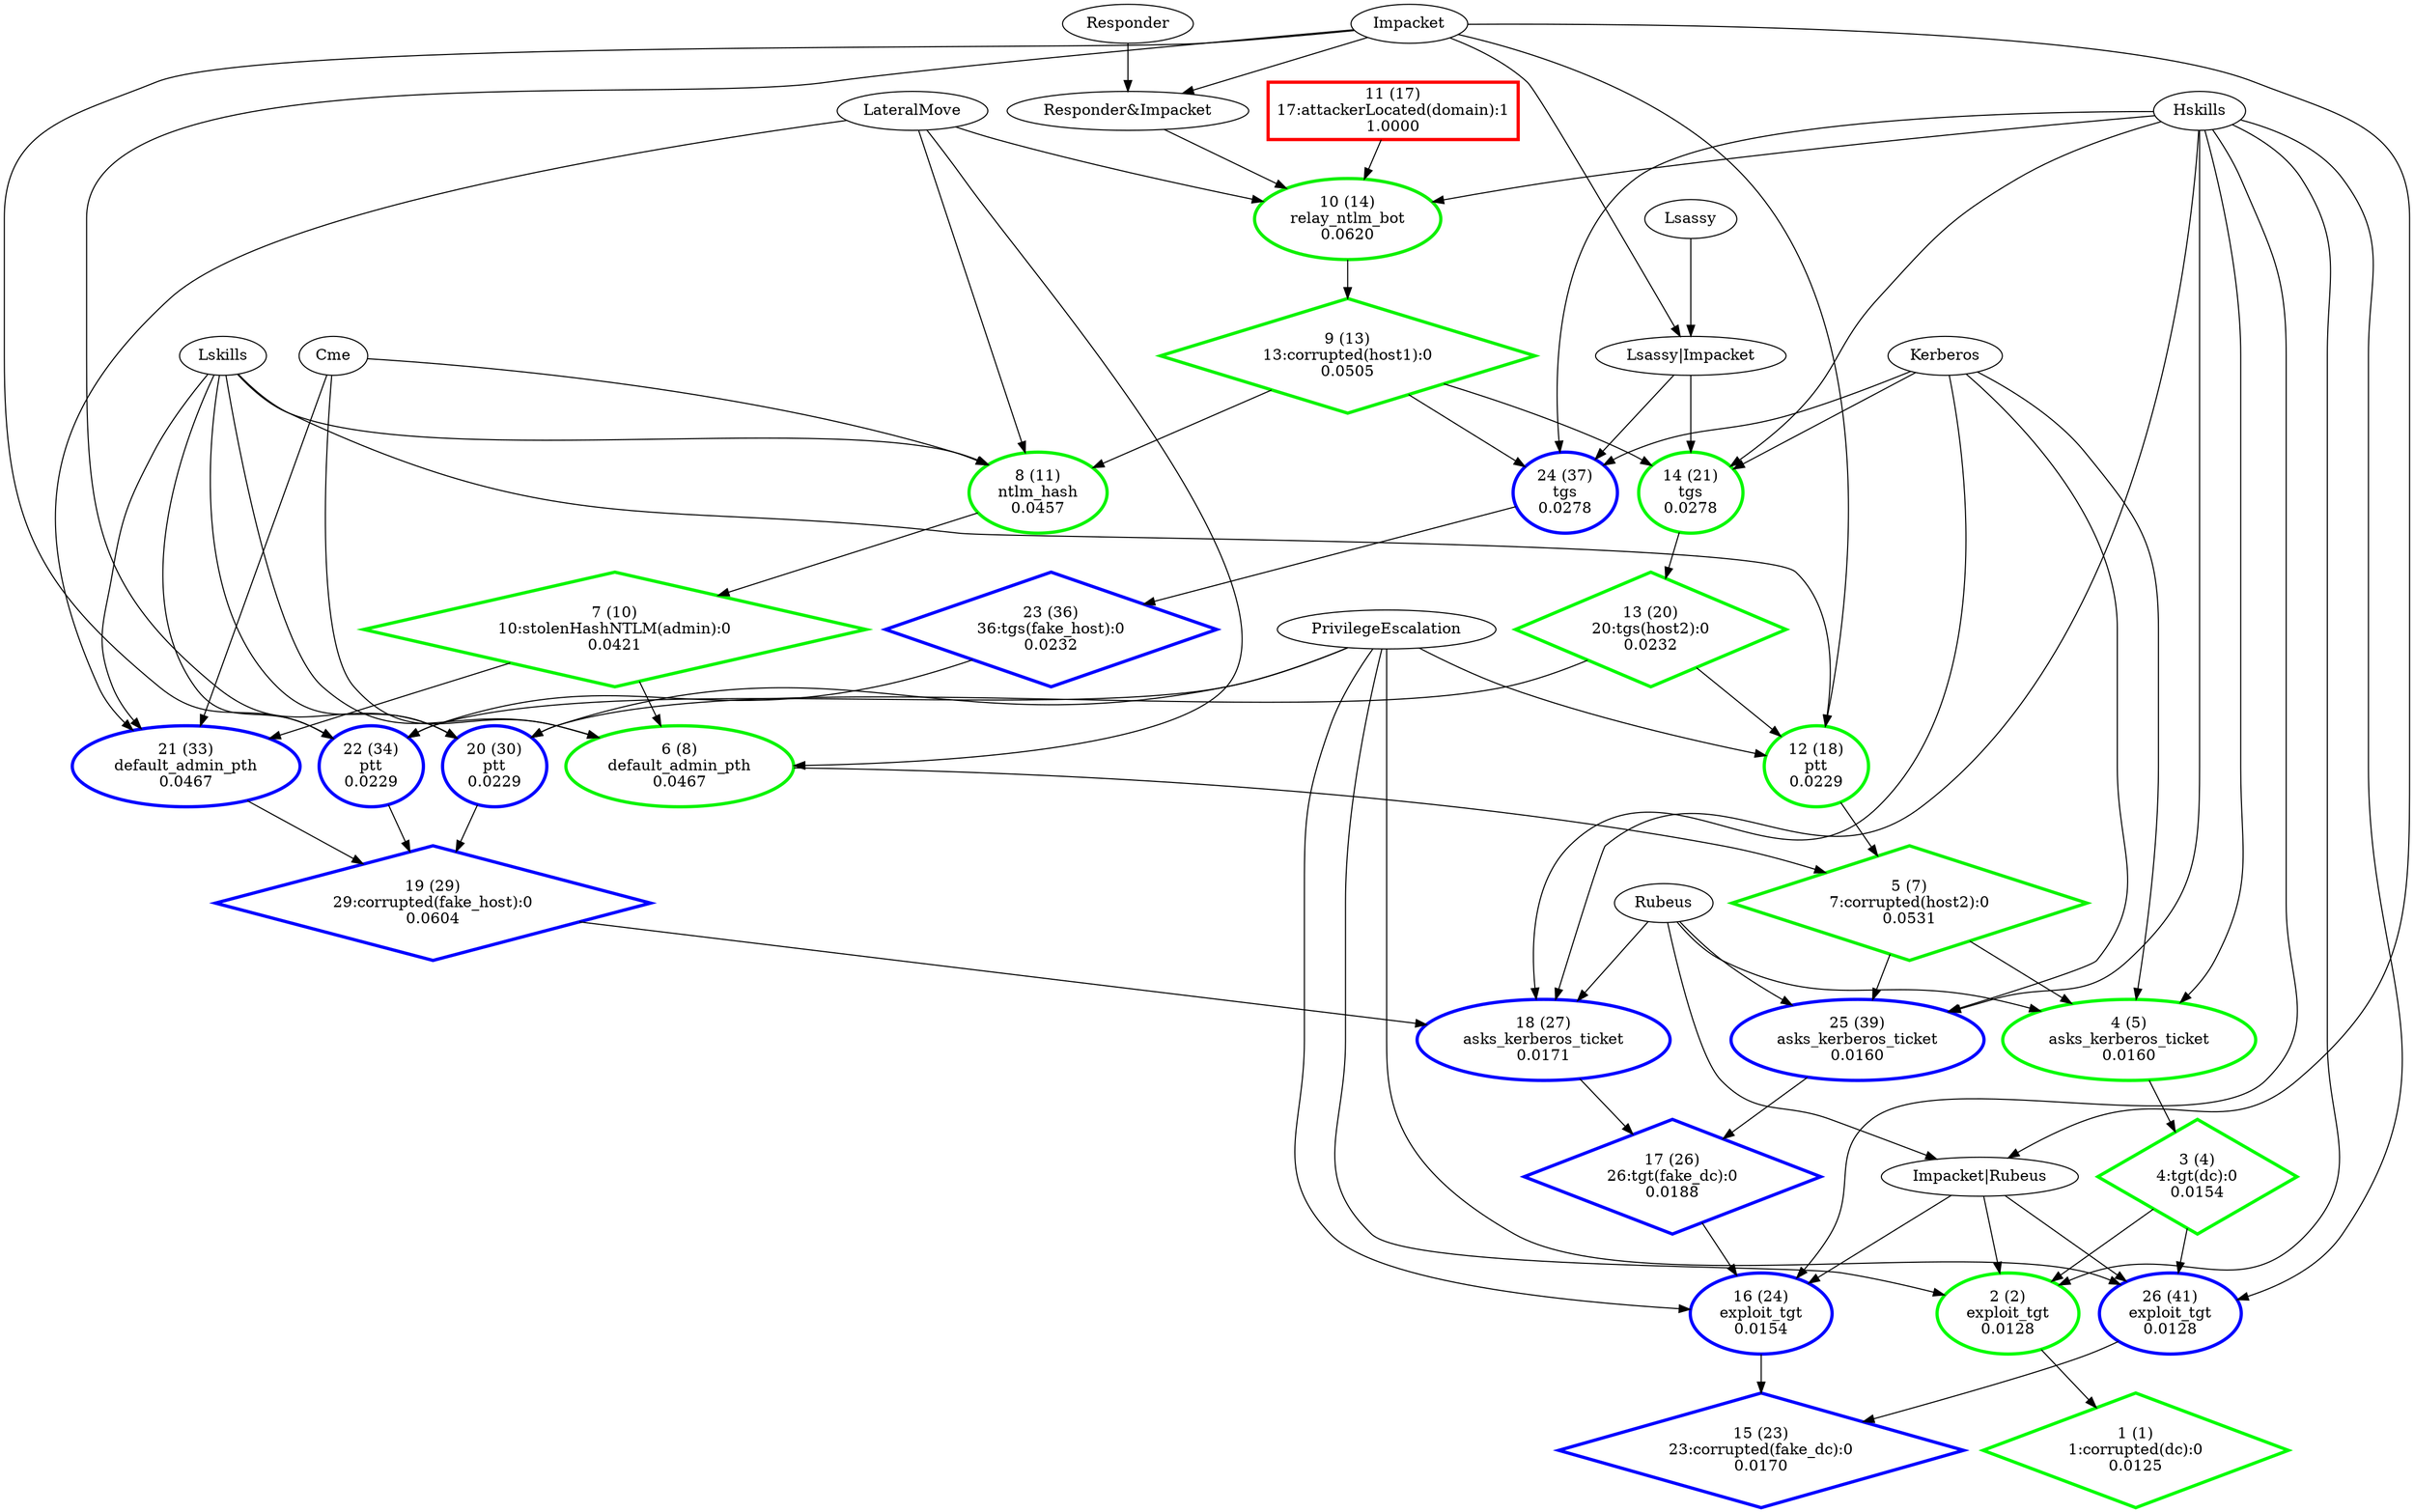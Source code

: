 digraph G {
  1 [label="1 (1)\n1:corrupted(dc):0\n0.0125", color="#03FC00", penwidth=3, shape="diamond"];
  2 [label="2 (2)\nexploit_tgt\n0.0128", color="#03FC00", penwidth=3, shape="ellipse"];
  3 [label="3 (4)\n4:tgt(dc):0\n0.0154", color="#03FC00", penwidth=3, shape="diamond"];
  4 [label="4 (5)\nasks_kerberos_ticket\n0.0160", color="#04FB00", penwidth=3, shape="ellipse"];
  5 [label="5 (7)\n7:corrupted(host2):0\n0.0531", color="#0DF200", penwidth=3, shape="diamond"];
  6 [label="6 (8)\ndefault_admin_pth\n0.0467", color="#0BF400", penwidth=3, shape="ellipse"];
  7 [label="7 (10)\n10:stolenHashNTLM(admin):0\n0.0421", color="#0AF500", penwidth=3, shape="diamond"];
  8 [label="8 (11)\nntlm_hash\n0.0457", color="#0BF400", penwidth=3, shape="ellipse"];
  9 [label="9 (13)\n13:corrupted(host1):0\n0.0505", color="#0CF300", penwidth=3, shape="diamond"];
  10 [label="10 (14)\nrelay_ntlm_bot\n0.0620", color="#0FF000", penwidth=3, shape="ellipse"];
  11 [label="11 (17)\n17:attackerLocated(domain):1\n1.0000", color="#FE0100", penwidth=3, shape="box"];
  12 [label="12 (18)\nptt\n0.0229", color="#05FA00", penwidth=3, shape="ellipse"];
  13 [label="13 (20)\n20:tgs(host2):0\n0.0232", color="#05FA00", penwidth=3, shape="diamond"];
  14 [label="14 (21)\ntgs\n0.0278", color="#07F800", penwidth=3, shape="ellipse"];
  15 [label="15 (23)\n23:corrupted(fake_dc):0\n0.0170", color="blue", penwidth=3, shape="diamond"];
  16 [label="16 (24)\nexploit_tgt\n0.0154", color="blue", penwidth=3, shape="ellipse"];
  17 [label="17 (26)\n26:tgt(fake_dc):0\n0.0188", color="blue", penwidth=3, shape="diamond"];
  18 [label="18 (27)\nasks_kerberos_ticket\n0.0171", color="blue", penwidth=3, shape="ellipse"];
  19 [label="19 (29)\n29:corrupted(fake_host):0\n0.0604", color="blue", penwidth=3, shape="diamond"];
  20 [label="20 (30)\nptt\n0.0229", color="blue", penwidth=3, shape="ellipse"];
  21 [label="21 (33)\ndefault_admin_pth\n0.0467", color="blue", penwidth=3, shape="ellipse"];
  22 [label="22 (34)\nptt\n0.0229", color="blue", penwidth=3, shape="ellipse"];
  23 [label="23 (36)\n36:tgs(fake_host):0\n0.0232", color="blue", penwidth=3, shape="diamond"];
  24 [label="24 (37)\ntgs\n0.0278", color="blue", penwidth=3, shape="ellipse"];
  25 [label="25 (39)\nasks_kerberos_ticket\n0.0160", color="blue", penwidth=3, shape="ellipse"];
  26 [label="26 (41)\nexploit_tgt\n0.0128", color="blue", penwidth=3, shape="ellipse"];
  "11" -> "10";
  "10" -> "9";
  "9" -> "8";
  "9" -> "14";
  "9" -> "24";
  "8" -> "7";
  "7" -> "6";
  "7" -> "21";
  "6" -> "5";
  "5" -> "4";
  "5" -> "25";
  "14" -> "13";
  "13" -> "12";
  "13" -> "20";
  "12" -> "5";
  "4" -> "3";
  "3" -> "2";
  "3" -> "26";
  "2" -> "1";
  "20" -> "19";
  "19" -> "18";
  "21" -> "19";
  "24" -> "23";
  "23" -> "22";
  "22" -> "19";
  "18" -> "17";
  "17" -> "16";
  "25" -> "17";
  "16" -> "15";
  "26" -> "15";
  "Impacket|Rubeus" -> "2";
  "Impacket|Rubeus" -> "16";
  "Impacket|Rubeus" -> "26";
  "Impacket" -> "Impacket|Rubeus";
  "Impacket" -> "Responder&Impacket";
  "Impacket" -> "12";
  "Impacket" -> "Lsassy|Impacket";
  "Impacket" -> "20";
  "Impacket" -> "22";
  "Rubeus" -> "Impacket|Rubeus";
  "Rubeus" -> "4";
  "Rubeus" -> "18";
  "Rubeus" -> "25";
  "Hskills" -> "2";
  "Hskills" -> "4";
  "Hskills" -> "10";
  "Hskills" -> "14";
  "Hskills" -> "16";
  "Hskills" -> "18";
  "Hskills" -> "24";
  "Hskills" -> "25";
  "Hskills" -> "26";
  "PrivilegeEscalation" -> "2";
  "PrivilegeEscalation" -> "12";
  "PrivilegeEscalation" -> "16";
  "PrivilegeEscalation" -> "20";
  "PrivilegeEscalation" -> "22";
  "PrivilegeEscalation" -> "26";
  "Kerberos" -> "4";
  "Kerberos" -> "14";
  "Kerberos" -> "18";
  "Kerberos" -> "24";
  "Kerberos" -> "25";
  "Cme" -> "6";
  "Cme" -> "8";
  "Cme" -> "21";
  "Lskills" -> "6";
  "Lskills" -> "8";
  "Lskills" -> "12";
  "Lskills" -> "20";
  "Lskills" -> "21";
  "Lskills" -> "22";
  "LateralMove" -> "6";
  "LateralMove" -> "8";
  "LateralMove" -> "10";
  "LateralMove" -> "21";
  "Responder&Impacket" -> "10";
  "Responder" -> "Responder&Impacket";
  "Lsassy|Impacket" -> "14";
  "Lsassy|Impacket" -> "24";
  "Lsassy" -> "Lsassy|Impacket";
}